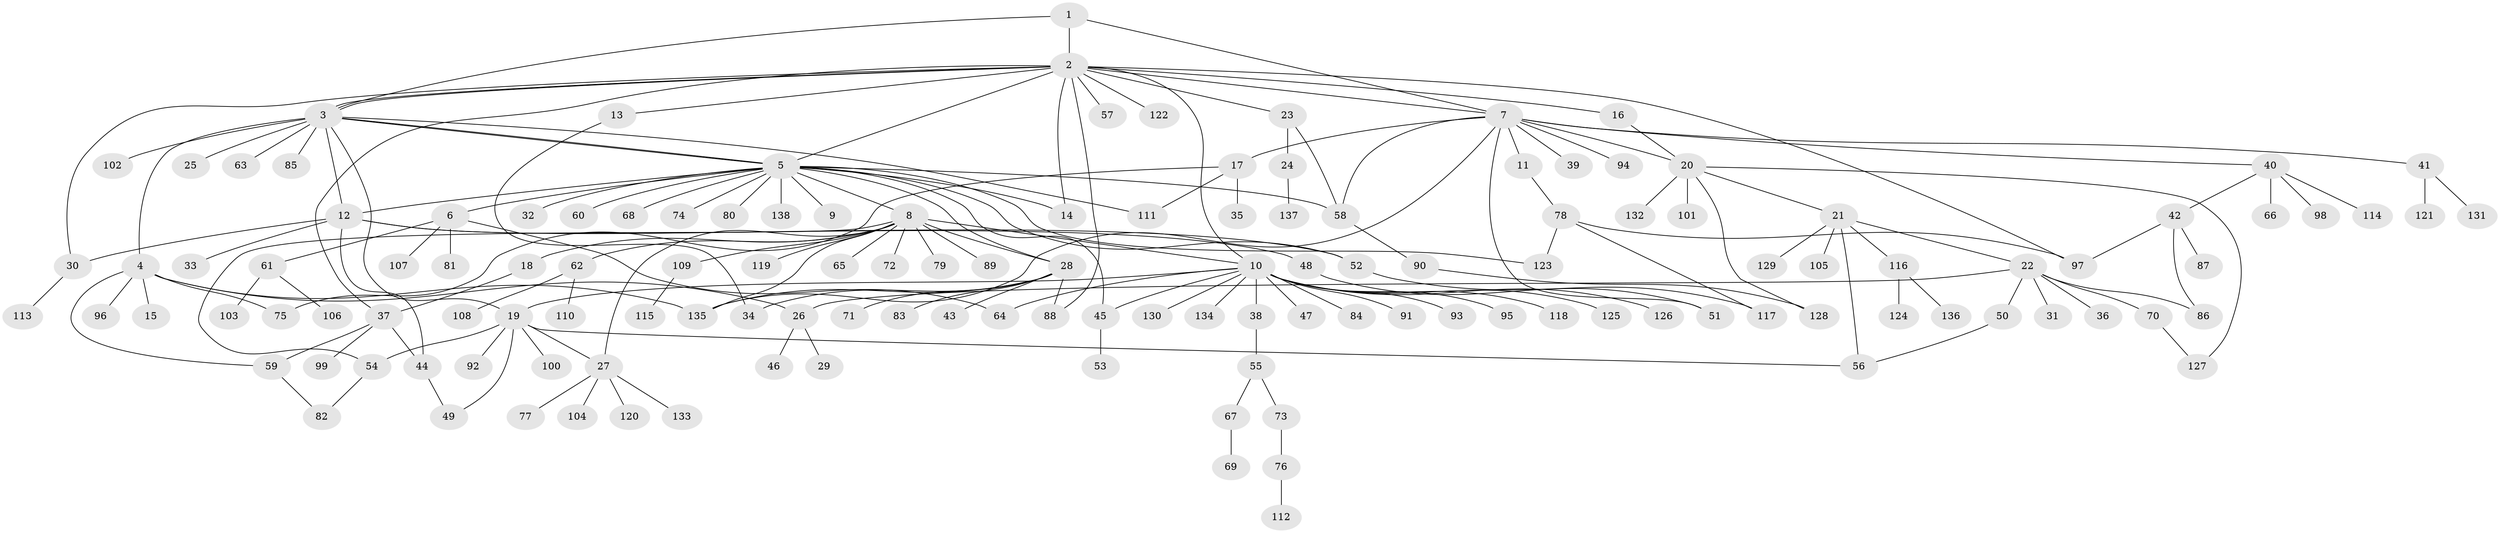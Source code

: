 // Generated by graph-tools (version 1.1) at 2025/49/03/09/25 03:49:51]
// undirected, 138 vertices, 179 edges
graph export_dot {
graph [start="1"]
  node [color=gray90,style=filled];
  1;
  2;
  3;
  4;
  5;
  6;
  7;
  8;
  9;
  10;
  11;
  12;
  13;
  14;
  15;
  16;
  17;
  18;
  19;
  20;
  21;
  22;
  23;
  24;
  25;
  26;
  27;
  28;
  29;
  30;
  31;
  32;
  33;
  34;
  35;
  36;
  37;
  38;
  39;
  40;
  41;
  42;
  43;
  44;
  45;
  46;
  47;
  48;
  49;
  50;
  51;
  52;
  53;
  54;
  55;
  56;
  57;
  58;
  59;
  60;
  61;
  62;
  63;
  64;
  65;
  66;
  67;
  68;
  69;
  70;
  71;
  72;
  73;
  74;
  75;
  76;
  77;
  78;
  79;
  80;
  81;
  82;
  83;
  84;
  85;
  86;
  87;
  88;
  89;
  90;
  91;
  92;
  93;
  94;
  95;
  96;
  97;
  98;
  99;
  100;
  101;
  102;
  103;
  104;
  105;
  106;
  107;
  108;
  109;
  110;
  111;
  112;
  113;
  114;
  115;
  116;
  117;
  118;
  119;
  120;
  121;
  122;
  123;
  124;
  125;
  126;
  127;
  128;
  129;
  130;
  131;
  132;
  133;
  134;
  135;
  136;
  137;
  138;
  1 -- 2;
  1 -- 3;
  1 -- 7;
  2 -- 3;
  2 -- 3;
  2 -- 5;
  2 -- 7;
  2 -- 10;
  2 -- 13;
  2 -- 14;
  2 -- 16;
  2 -- 23;
  2 -- 30;
  2 -- 37;
  2 -- 57;
  2 -- 88;
  2 -- 97;
  2 -- 122;
  3 -- 4;
  3 -- 5;
  3 -- 5;
  3 -- 12;
  3 -- 19;
  3 -- 25;
  3 -- 63;
  3 -- 85;
  3 -- 102;
  3 -- 111;
  4 -- 15;
  4 -- 26;
  4 -- 59;
  4 -- 75;
  4 -- 96;
  4 -- 135;
  5 -- 6;
  5 -- 8;
  5 -- 9;
  5 -- 12;
  5 -- 14;
  5 -- 28;
  5 -- 32;
  5 -- 45;
  5 -- 52;
  5 -- 58;
  5 -- 60;
  5 -- 68;
  5 -- 74;
  5 -- 80;
  5 -- 123;
  5 -- 138;
  6 -- 61;
  6 -- 64;
  6 -- 81;
  6 -- 107;
  7 -- 11;
  7 -- 17;
  7 -- 20;
  7 -- 39;
  7 -- 40;
  7 -- 41;
  7 -- 51;
  7 -- 58;
  7 -- 94;
  7 -- 135;
  8 -- 10;
  8 -- 18;
  8 -- 27;
  8 -- 28;
  8 -- 54;
  8 -- 62;
  8 -- 65;
  8 -- 72;
  8 -- 79;
  8 -- 89;
  8 -- 109;
  8 -- 119;
  8 -- 135;
  10 -- 19;
  10 -- 38;
  10 -- 45;
  10 -- 47;
  10 -- 64;
  10 -- 84;
  10 -- 91;
  10 -- 93;
  10 -- 95;
  10 -- 118;
  10 -- 125;
  10 -- 126;
  10 -- 130;
  10 -- 134;
  11 -- 78;
  12 -- 30;
  12 -- 33;
  12 -- 44;
  12 -- 48;
  12 -- 52;
  13 -- 34;
  16 -- 20;
  17 -- 35;
  17 -- 75;
  17 -- 111;
  18 -- 37;
  19 -- 27;
  19 -- 49;
  19 -- 54;
  19 -- 56;
  19 -- 92;
  19 -- 100;
  20 -- 21;
  20 -- 101;
  20 -- 127;
  20 -- 128;
  20 -- 132;
  21 -- 22;
  21 -- 56;
  21 -- 105;
  21 -- 116;
  21 -- 129;
  22 -- 26;
  22 -- 31;
  22 -- 36;
  22 -- 50;
  22 -- 70;
  22 -- 86;
  23 -- 24;
  23 -- 58;
  24 -- 137;
  26 -- 29;
  26 -- 46;
  27 -- 77;
  27 -- 104;
  27 -- 120;
  27 -- 133;
  28 -- 34;
  28 -- 43;
  28 -- 71;
  28 -- 83;
  28 -- 88;
  28 -- 135;
  30 -- 113;
  37 -- 44;
  37 -- 59;
  37 -- 99;
  38 -- 55;
  40 -- 42;
  40 -- 66;
  40 -- 98;
  40 -- 114;
  41 -- 121;
  41 -- 131;
  42 -- 86;
  42 -- 87;
  42 -- 97;
  44 -- 49;
  45 -- 53;
  48 -- 51;
  50 -- 56;
  52 -- 117;
  54 -- 82;
  55 -- 67;
  55 -- 73;
  58 -- 90;
  59 -- 82;
  61 -- 103;
  61 -- 106;
  62 -- 108;
  62 -- 110;
  67 -- 69;
  70 -- 127;
  73 -- 76;
  76 -- 112;
  78 -- 97;
  78 -- 117;
  78 -- 123;
  90 -- 128;
  109 -- 115;
  116 -- 124;
  116 -- 136;
}
